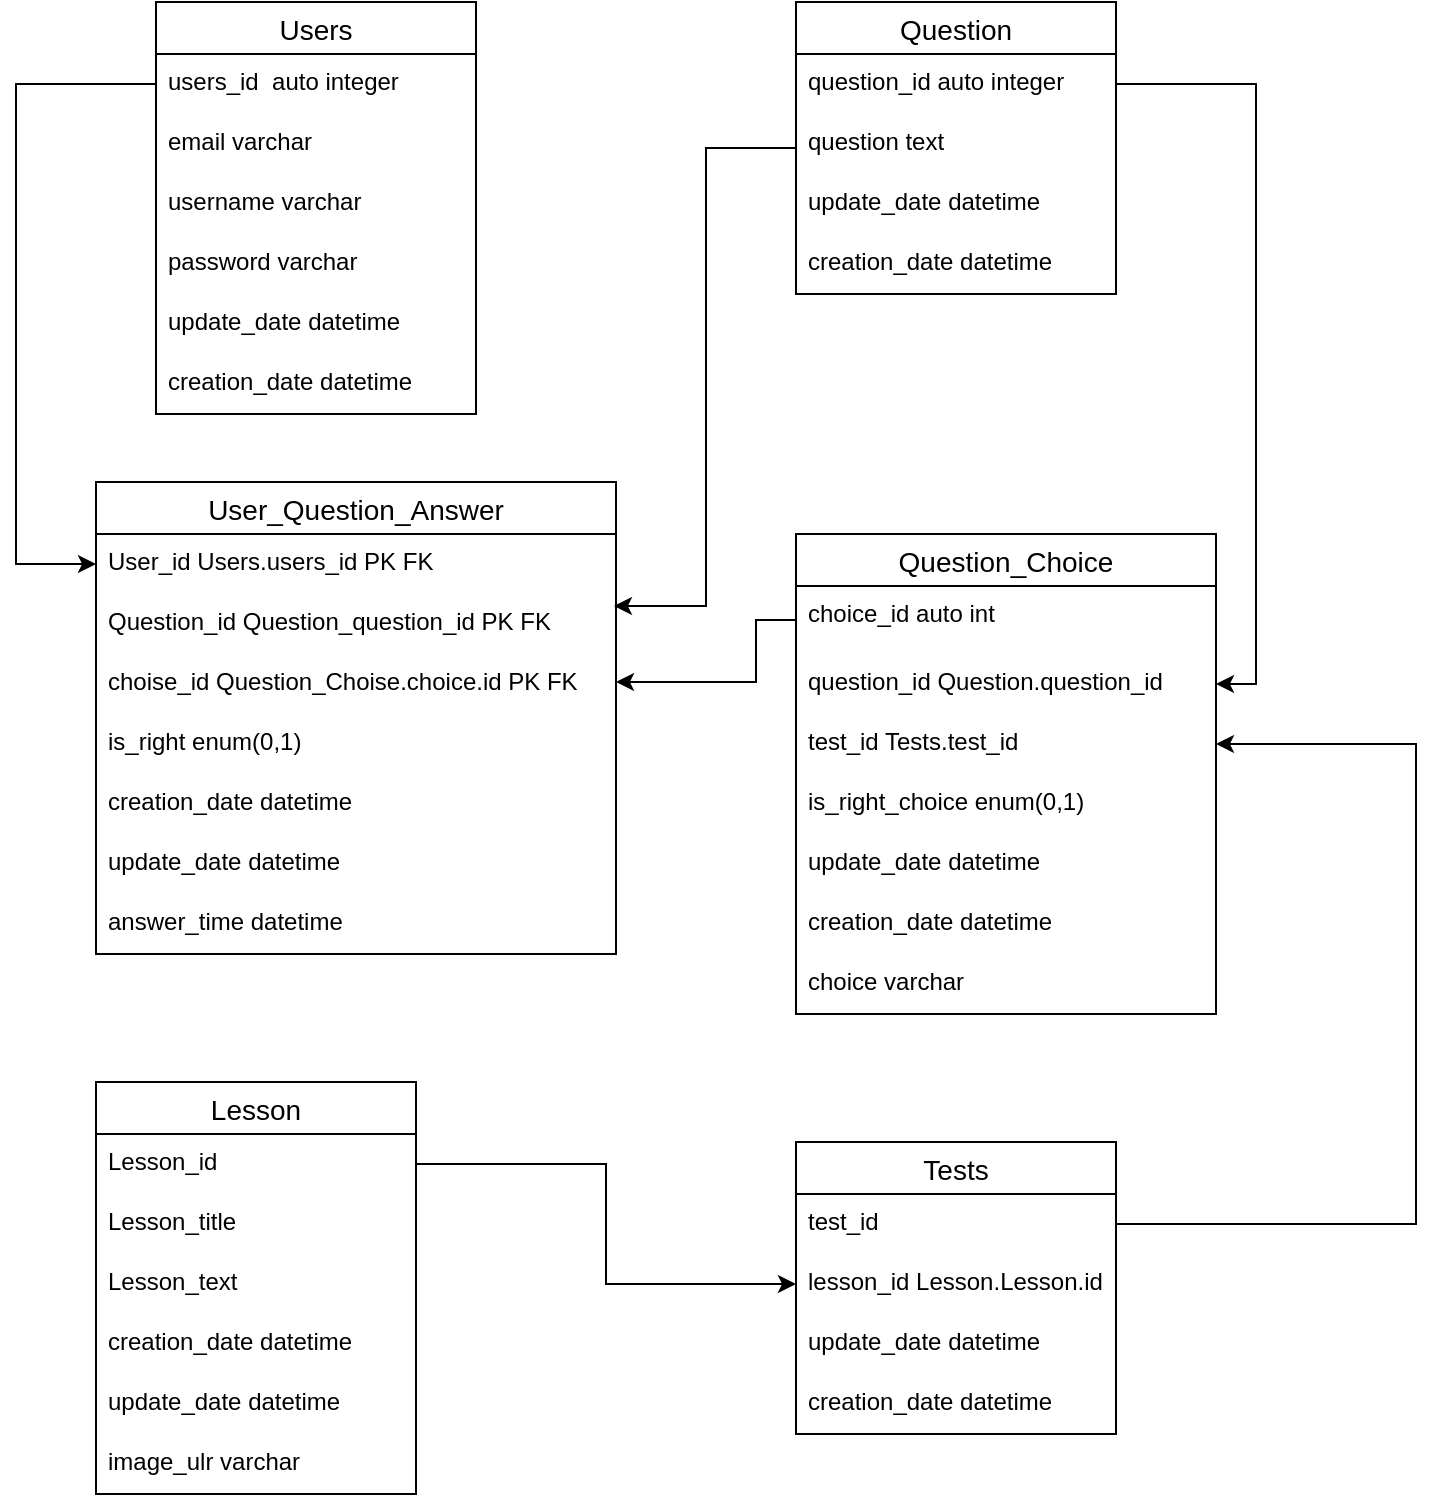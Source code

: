 <mxfile version="20.0.1" type="device"><diagram id="A82-kzRyV1i_Z9EYG5Ox" name="Page-1"><mxGraphModel dx="1351" dy="790" grid="1" gridSize="10" guides="1" tooltips="1" connect="1" arrows="1" fold="1" page="1" pageScale="1" pageWidth="850" pageHeight="1100" math="0" shadow="0"><root><mxCell id="0"/><mxCell id="1" parent="0"/><mxCell id="gNXJzrDBPT6nMyLMBGaB-1" value="Users" style="swimlane;fontStyle=0;childLayout=stackLayout;horizontal=1;startSize=26;horizontalStack=0;resizeParent=1;resizeParentMax=0;resizeLast=0;collapsible=1;marginBottom=0;align=center;fontSize=14;" parent="1" vertex="1"><mxGeometry x="170" y="190" width="160" height="206" as="geometry"/></mxCell><mxCell id="gNXJzrDBPT6nMyLMBGaB-2" value="users_id   auto integer" style="text;strokeColor=none;fillColor=none;spacingLeft=4;spacingRight=4;overflow=hidden;rotatable=0;points=[[0,0.5],[1,0.5]];portConstraint=eastwest;fontSize=12;" parent="gNXJzrDBPT6nMyLMBGaB-1" vertex="1"><mxGeometry y="26" width="160" height="30" as="geometry"/></mxCell><mxCell id="gNXJzrDBPT6nMyLMBGaB-4" value="email varchar" style="text;strokeColor=none;fillColor=none;spacingLeft=4;spacingRight=4;overflow=hidden;rotatable=0;points=[[0,0.5],[1,0.5]];portConstraint=eastwest;fontSize=12;" parent="gNXJzrDBPT6nMyLMBGaB-1" vertex="1"><mxGeometry y="56" width="160" height="30" as="geometry"/></mxCell><mxCell id="gNXJzrDBPT6nMyLMBGaB-3" value="username varchar" style="text;strokeColor=none;fillColor=none;spacingLeft=4;spacingRight=4;overflow=hidden;rotatable=0;points=[[0,0.5],[1,0.5]];portConstraint=eastwest;fontSize=12;" parent="gNXJzrDBPT6nMyLMBGaB-1" vertex="1"><mxGeometry y="86" width="160" height="30" as="geometry"/></mxCell><mxCell id="rJkU-7vXX9dFAGWr0BB_-2" value="password varchar " style="text;strokeColor=none;fillColor=none;spacingLeft=4;spacingRight=4;overflow=hidden;rotatable=0;points=[[0,0.5],[1,0.5]];portConstraint=eastwest;fontSize=12;" vertex="1" parent="gNXJzrDBPT6nMyLMBGaB-1"><mxGeometry y="116" width="160" height="30" as="geometry"/></mxCell><mxCell id="gNXJzrDBPT6nMyLMBGaB-6" value="update_date datetime " style="text;strokeColor=none;fillColor=none;spacingLeft=4;spacingRight=4;overflow=hidden;rotatable=0;points=[[0,0.5],[1,0.5]];portConstraint=eastwest;fontSize=12;" parent="gNXJzrDBPT6nMyLMBGaB-1" vertex="1"><mxGeometry y="146" width="160" height="30" as="geometry"/></mxCell><mxCell id="rJkU-7vXX9dFAGWr0BB_-3" value="creation_date datetime " style="text;strokeColor=none;fillColor=none;spacingLeft=4;spacingRight=4;overflow=hidden;rotatable=0;points=[[0,0.5],[1,0.5]];portConstraint=eastwest;fontSize=12;" vertex="1" parent="gNXJzrDBPT6nMyLMBGaB-1"><mxGeometry y="176" width="160" height="30" as="geometry"/></mxCell><mxCell id="gNXJzrDBPT6nMyLMBGaB-26" style="edgeStyle=orthogonalEdgeStyle;rounded=0;orthogonalLoop=1;jettySize=auto;html=1;exitX=0;exitY=0.5;exitDx=0;exitDy=0;entryX=0.996;entryY=0.2;entryDx=0;entryDy=0;entryPerimeter=0;" parent="1" source="gNXJzrDBPT6nMyLMBGaB-7" target="gNXJzrDBPT6nMyLMBGaB-21" edge="1"><mxGeometry relative="1" as="geometry"/></mxCell><mxCell id="gNXJzrDBPT6nMyLMBGaB-7" value="Question" style="swimlane;fontStyle=0;childLayout=stackLayout;horizontal=1;startSize=26;horizontalStack=0;resizeParent=1;resizeParentMax=0;resizeLast=0;collapsible=1;marginBottom=0;align=center;fontSize=14;" parent="1" vertex="1"><mxGeometry x="490" y="190" width="160" height="146" as="geometry"><mxRectangle x="460" y="170" width="50" height="26" as="alternateBounds"/></mxGeometry></mxCell><mxCell id="gNXJzrDBPT6nMyLMBGaB-8" value="question_id auto integer" style="text;strokeColor=none;fillColor=none;spacingLeft=4;spacingRight=4;overflow=hidden;rotatable=0;points=[[0,0.5],[1,0.5]];portConstraint=eastwest;fontSize=12;" parent="gNXJzrDBPT6nMyLMBGaB-7" vertex="1"><mxGeometry y="26" width="160" height="30" as="geometry"/></mxCell><mxCell id="gNXJzrDBPT6nMyLMBGaB-9" value="question text" style="text;strokeColor=none;fillColor=none;spacingLeft=4;spacingRight=4;overflow=hidden;rotatable=0;points=[[0,0.5],[1,0.5]];portConstraint=eastwest;fontSize=12;" parent="gNXJzrDBPT6nMyLMBGaB-7" vertex="1"><mxGeometry y="56" width="160" height="30" as="geometry"/></mxCell><mxCell id="rJkU-7vXX9dFAGWr0BB_-7" value="update_date datetime " style="text;strokeColor=none;fillColor=none;spacingLeft=4;spacingRight=4;overflow=hidden;rotatable=0;points=[[0,0.5],[1,0.5]];portConstraint=eastwest;fontSize=12;" vertex="1" parent="gNXJzrDBPT6nMyLMBGaB-7"><mxGeometry y="86" width="160" height="30" as="geometry"/></mxCell><mxCell id="rJkU-7vXX9dFAGWr0BB_-9" value="creation_date datetime " style="text;strokeColor=none;fillColor=none;spacingLeft=4;spacingRight=4;overflow=hidden;rotatable=0;points=[[0,0.5],[1,0.5]];portConstraint=eastwest;fontSize=12;" vertex="1" parent="gNXJzrDBPT6nMyLMBGaB-7"><mxGeometry y="116" width="160" height="30" as="geometry"/></mxCell><mxCell id="gNXJzrDBPT6nMyLMBGaB-13" value="Question_Choice" style="swimlane;fontStyle=0;childLayout=stackLayout;horizontal=1;startSize=26;horizontalStack=0;resizeParent=1;resizeParentMax=0;resizeLast=0;collapsible=1;marginBottom=0;align=center;fontSize=14;" parent="1" vertex="1"><mxGeometry x="490" y="456" width="210" height="240" as="geometry"/></mxCell><mxCell id="gNXJzrDBPT6nMyLMBGaB-14" value="choice_id auto int" style="text;strokeColor=none;fillColor=none;spacingLeft=4;spacingRight=4;overflow=hidden;rotatable=0;points=[[0,0.5],[1,0.5]];portConstraint=eastwest;fontSize=12;" parent="gNXJzrDBPT6nMyLMBGaB-13" vertex="1"><mxGeometry y="26" width="210" height="34" as="geometry"/></mxCell><mxCell id="gNXJzrDBPT6nMyLMBGaB-16" value="question_id Question.question_id" style="text;strokeColor=none;fillColor=none;spacingLeft=4;spacingRight=4;overflow=hidden;rotatable=0;points=[[0,0.5],[1,0.5]];portConstraint=eastwest;fontSize=12;" parent="gNXJzrDBPT6nMyLMBGaB-13" vertex="1"><mxGeometry y="60" width="210" height="30" as="geometry"/></mxCell><mxCell id="rJkU-7vXX9dFAGWr0BB_-12" value="test_id Tests.test_id" style="text;strokeColor=none;fillColor=none;spacingLeft=4;spacingRight=4;overflow=hidden;rotatable=0;points=[[0,0.5],[1,0.5]];portConstraint=eastwest;fontSize=12;" vertex="1" parent="gNXJzrDBPT6nMyLMBGaB-13"><mxGeometry y="90" width="210" height="30" as="geometry"/></mxCell><mxCell id="gNXJzrDBPT6nMyLMBGaB-17" value="is_right_choice enum(0,1)" style="text;strokeColor=none;fillColor=none;spacingLeft=4;spacingRight=4;overflow=hidden;rotatable=0;points=[[0,0.5],[1,0.5]];portConstraint=eastwest;fontSize=12;" parent="gNXJzrDBPT6nMyLMBGaB-13" vertex="1"><mxGeometry y="120" width="210" height="30" as="geometry"/></mxCell><mxCell id="rJkU-7vXX9dFAGWr0BB_-6" value="update_date datetime " style="text;strokeColor=none;fillColor=none;spacingLeft=4;spacingRight=4;overflow=hidden;rotatable=0;points=[[0,0.5],[1,0.5]];portConstraint=eastwest;fontSize=12;" vertex="1" parent="gNXJzrDBPT6nMyLMBGaB-13"><mxGeometry y="150" width="210" height="30" as="geometry"/></mxCell><mxCell id="rJkU-7vXX9dFAGWr0BB_-10" value="creation_date datetime " style="text;strokeColor=none;fillColor=none;spacingLeft=4;spacingRight=4;overflow=hidden;rotatable=0;points=[[0,0.5],[1,0.5]];portConstraint=eastwest;fontSize=12;" vertex="1" parent="gNXJzrDBPT6nMyLMBGaB-13"><mxGeometry y="180" width="210" height="30" as="geometry"/></mxCell><mxCell id="gNXJzrDBPT6nMyLMBGaB-18" value="choice varchar" style="text;strokeColor=none;fillColor=none;spacingLeft=4;spacingRight=4;overflow=hidden;rotatable=0;points=[[0,0.5],[1,0.5]];portConstraint=eastwest;fontSize=12;" parent="gNXJzrDBPT6nMyLMBGaB-13" vertex="1"><mxGeometry y="210" width="210" height="30" as="geometry"/></mxCell><mxCell id="gNXJzrDBPT6nMyLMBGaB-19" value="User_Question_Answer" style="swimlane;fontStyle=0;childLayout=stackLayout;horizontal=1;startSize=26;horizontalStack=0;resizeParent=1;resizeParentMax=0;resizeLast=0;collapsible=1;marginBottom=0;align=center;fontSize=14;" parent="1" vertex="1"><mxGeometry x="140" y="430" width="260" height="236" as="geometry"/></mxCell><mxCell id="gNXJzrDBPT6nMyLMBGaB-20" value="User_id Users.users_id PK FK" style="text;strokeColor=none;fillColor=none;spacingLeft=4;spacingRight=4;overflow=hidden;rotatable=0;points=[[0,0.5],[1,0.5]];portConstraint=eastwest;fontSize=12;" parent="gNXJzrDBPT6nMyLMBGaB-19" vertex="1"><mxGeometry y="26" width="260" height="30" as="geometry"/></mxCell><mxCell id="gNXJzrDBPT6nMyLMBGaB-21" value="Question_id Question_question_id PK FK" style="text;strokeColor=none;fillColor=none;spacingLeft=4;spacingRight=4;overflow=hidden;rotatable=0;points=[[0,0.5],[1,0.5]];portConstraint=eastwest;fontSize=12;" parent="gNXJzrDBPT6nMyLMBGaB-19" vertex="1"><mxGeometry y="56" width="260" height="30" as="geometry"/></mxCell><mxCell id="gNXJzrDBPT6nMyLMBGaB-22" value="choise_id Question_Choise.choice.id PK FK" style="text;strokeColor=none;fillColor=none;spacingLeft=4;spacingRight=4;overflow=hidden;rotatable=0;points=[[0,0.5],[1,0.5]];portConstraint=eastwest;fontSize=12;" parent="gNXJzrDBPT6nMyLMBGaB-19" vertex="1"><mxGeometry y="86" width="260" height="30" as="geometry"/></mxCell><mxCell id="gNXJzrDBPT6nMyLMBGaB-23" value="is_right enum(0,1)" style="text;strokeColor=none;fillColor=none;spacingLeft=4;spacingRight=4;overflow=hidden;rotatable=0;points=[[0,0.5],[1,0.5]];portConstraint=eastwest;fontSize=12;" parent="gNXJzrDBPT6nMyLMBGaB-19" vertex="1"><mxGeometry y="116" width="260" height="30" as="geometry"/></mxCell><mxCell id="rJkU-7vXX9dFAGWr0BB_-11" value="creation_date datetime " style="text;strokeColor=none;fillColor=none;spacingLeft=4;spacingRight=4;overflow=hidden;rotatable=0;points=[[0,0.5],[1,0.5]];portConstraint=eastwest;fontSize=12;" vertex="1" parent="gNXJzrDBPT6nMyLMBGaB-19"><mxGeometry y="146" width="260" height="30" as="geometry"/></mxCell><mxCell id="rJkU-7vXX9dFAGWr0BB_-5" value="update_date datetime " style="text;strokeColor=none;fillColor=none;spacingLeft=4;spacingRight=4;overflow=hidden;rotatable=0;points=[[0,0.5],[1,0.5]];portConstraint=eastwest;fontSize=12;" vertex="1" parent="gNXJzrDBPT6nMyLMBGaB-19"><mxGeometry y="176" width="260" height="30" as="geometry"/></mxCell><mxCell id="gNXJzrDBPT6nMyLMBGaB-24" value="answer_time datetime" style="text;strokeColor=none;fillColor=none;spacingLeft=4;spacingRight=4;overflow=hidden;rotatable=0;points=[[0,0.5],[1,0.5]];portConstraint=eastwest;fontSize=12;" parent="gNXJzrDBPT6nMyLMBGaB-19" vertex="1"><mxGeometry y="206" width="260" height="30" as="geometry"/></mxCell><mxCell id="gNXJzrDBPT6nMyLMBGaB-25" style="edgeStyle=orthogonalEdgeStyle;rounded=0;orthogonalLoop=1;jettySize=auto;html=1;exitX=0;exitY=0.5;exitDx=0;exitDy=0;entryX=0;entryY=0.5;entryDx=0;entryDy=0;" parent="1" source="gNXJzrDBPT6nMyLMBGaB-2" target="gNXJzrDBPT6nMyLMBGaB-20" edge="1"><mxGeometry relative="1" as="geometry"><Array as="points"><mxPoint x="100" y="231"/><mxPoint x="100" y="471"/></Array></mxGeometry></mxCell><mxCell id="gNXJzrDBPT6nMyLMBGaB-27" style="edgeStyle=orthogonalEdgeStyle;rounded=0;orthogonalLoop=1;jettySize=auto;html=1;exitX=0;exitY=0.5;exitDx=0;exitDy=0;" parent="1" source="gNXJzrDBPT6nMyLMBGaB-14" target="gNXJzrDBPT6nMyLMBGaB-22" edge="1"><mxGeometry relative="1" as="geometry"><Array as="points"><mxPoint x="470" y="499"/><mxPoint x="470" y="530"/></Array></mxGeometry></mxCell><mxCell id="gNXJzrDBPT6nMyLMBGaB-29" style="edgeStyle=orthogonalEdgeStyle;rounded=0;orthogonalLoop=1;jettySize=auto;html=1;exitX=1;exitY=0.5;exitDx=0;exitDy=0;entryX=1;entryY=0.5;entryDx=0;entryDy=0;" parent="1" source="gNXJzrDBPT6nMyLMBGaB-8" target="gNXJzrDBPT6nMyLMBGaB-16" edge="1"><mxGeometry relative="1" as="geometry"/></mxCell><mxCell id="gNXJzrDBPT6nMyLMBGaB-30" value="Lesson" style="swimlane;fontStyle=0;childLayout=stackLayout;horizontal=1;startSize=26;horizontalStack=0;resizeParent=1;resizeParentMax=0;resizeLast=0;collapsible=1;marginBottom=0;align=center;fontSize=14;" parent="1" vertex="1"><mxGeometry x="140" y="730" width="160" height="206" as="geometry"/></mxCell><mxCell id="gNXJzrDBPT6nMyLMBGaB-31" value="Lesson_id" style="text;strokeColor=none;fillColor=none;spacingLeft=4;spacingRight=4;overflow=hidden;rotatable=0;points=[[0,0.5],[1,0.5]];portConstraint=eastwest;fontSize=12;" parent="gNXJzrDBPT6nMyLMBGaB-30" vertex="1"><mxGeometry y="26" width="160" height="30" as="geometry"/></mxCell><mxCell id="gNXJzrDBPT6nMyLMBGaB-32" value="Lesson_title" style="text;strokeColor=none;fillColor=none;spacingLeft=4;spacingRight=4;overflow=hidden;rotatable=0;points=[[0,0.5],[1,0.5]];portConstraint=eastwest;fontSize=12;" parent="gNXJzrDBPT6nMyLMBGaB-30" vertex="1"><mxGeometry y="56" width="160" height="30" as="geometry"/></mxCell><mxCell id="gNXJzrDBPT6nMyLMBGaB-33" value="Lesson_text" style="text;strokeColor=none;fillColor=none;spacingLeft=4;spacingRight=4;overflow=hidden;rotatable=0;points=[[0,0.5],[1,0.5]];portConstraint=eastwest;fontSize=12;" parent="gNXJzrDBPT6nMyLMBGaB-30" vertex="1"><mxGeometry y="86" width="160" height="30" as="geometry"/></mxCell><mxCell id="rJkU-7vXX9dFAGWr0BB_-22" value="creation_date datetime " style="text;strokeColor=none;fillColor=none;spacingLeft=4;spacingRight=4;overflow=hidden;rotatable=0;points=[[0,0.5],[1,0.5]];portConstraint=eastwest;fontSize=12;" vertex="1" parent="gNXJzrDBPT6nMyLMBGaB-30"><mxGeometry y="116" width="160" height="30" as="geometry"/></mxCell><mxCell id="rJkU-7vXX9dFAGWr0BB_-8" value="update_date datetime " style="text;strokeColor=none;fillColor=none;spacingLeft=4;spacingRight=4;overflow=hidden;rotatable=0;points=[[0,0.5],[1,0.5]];portConstraint=eastwest;fontSize=12;" vertex="1" parent="gNXJzrDBPT6nMyLMBGaB-30"><mxGeometry y="146" width="160" height="30" as="geometry"/></mxCell><mxCell id="gNXJzrDBPT6nMyLMBGaB-34" value="image_ulr varchar" style="text;strokeColor=none;fillColor=none;spacingLeft=4;spacingRight=4;overflow=hidden;rotatable=0;points=[[0,0.5],[1,0.5]];portConstraint=eastwest;fontSize=12;" parent="gNXJzrDBPT6nMyLMBGaB-30" vertex="1"><mxGeometry y="176" width="160" height="30" as="geometry"/></mxCell><mxCell id="rJkU-7vXX9dFAGWr0BB_-13" value="Tests" style="swimlane;fontStyle=0;childLayout=stackLayout;horizontal=1;startSize=26;horizontalStack=0;resizeParent=1;resizeParentMax=0;resizeLast=0;collapsible=1;marginBottom=0;align=center;fontSize=14;" vertex="1" parent="1"><mxGeometry x="490" y="760" width="160" height="146" as="geometry"/></mxCell><mxCell id="rJkU-7vXX9dFAGWr0BB_-14" value="test_id" style="text;strokeColor=none;fillColor=none;spacingLeft=4;spacingRight=4;overflow=hidden;rotatable=0;points=[[0,0.5],[1,0.5]];portConstraint=eastwest;fontSize=12;" vertex="1" parent="rJkU-7vXX9dFAGWr0BB_-13"><mxGeometry y="26" width="160" height="30" as="geometry"/></mxCell><mxCell id="rJkU-7vXX9dFAGWr0BB_-15" value="lesson_id Lesson.Lesson.id" style="text;strokeColor=none;fillColor=none;spacingLeft=4;spacingRight=4;overflow=hidden;rotatable=0;points=[[0,0.5],[1,0.5]];portConstraint=eastwest;fontSize=12;" vertex="1" parent="rJkU-7vXX9dFAGWr0BB_-13"><mxGeometry y="56" width="160" height="30" as="geometry"/></mxCell><mxCell id="rJkU-7vXX9dFAGWr0BB_-17" value="update_date datetime " style="text;strokeColor=none;fillColor=none;spacingLeft=4;spacingRight=4;overflow=hidden;rotatable=0;points=[[0,0.5],[1,0.5]];portConstraint=eastwest;fontSize=12;" vertex="1" parent="rJkU-7vXX9dFAGWr0BB_-13"><mxGeometry y="86" width="160" height="30" as="geometry"/></mxCell><mxCell id="rJkU-7vXX9dFAGWr0BB_-23" value="creation_date datetime " style="text;strokeColor=none;fillColor=none;spacingLeft=4;spacingRight=4;overflow=hidden;rotatable=0;points=[[0,0.5],[1,0.5]];portConstraint=eastwest;fontSize=12;" vertex="1" parent="rJkU-7vXX9dFAGWr0BB_-13"><mxGeometry y="116" width="160" height="30" as="geometry"/></mxCell><mxCell id="rJkU-7vXX9dFAGWr0BB_-19" value="" style="edgeStyle=orthogonalEdgeStyle;rounded=0;orthogonalLoop=1;jettySize=auto;html=1;entryX=0;entryY=0.5;entryDx=0;entryDy=0;" edge="1" parent="1" source="gNXJzrDBPT6nMyLMBGaB-31" target="rJkU-7vXX9dFAGWr0BB_-15"><mxGeometry relative="1" as="geometry"/></mxCell><mxCell id="rJkU-7vXX9dFAGWr0BB_-21" style="edgeStyle=orthogonalEdgeStyle;rounded=0;orthogonalLoop=1;jettySize=auto;html=1;" edge="1" parent="1" source="rJkU-7vXX9dFAGWr0BB_-14" target="rJkU-7vXX9dFAGWr0BB_-12"><mxGeometry relative="1" as="geometry"><Array as="points"><mxPoint x="800" y="801"/><mxPoint x="800" y="561"/></Array></mxGeometry></mxCell></root></mxGraphModel></diagram></mxfile>